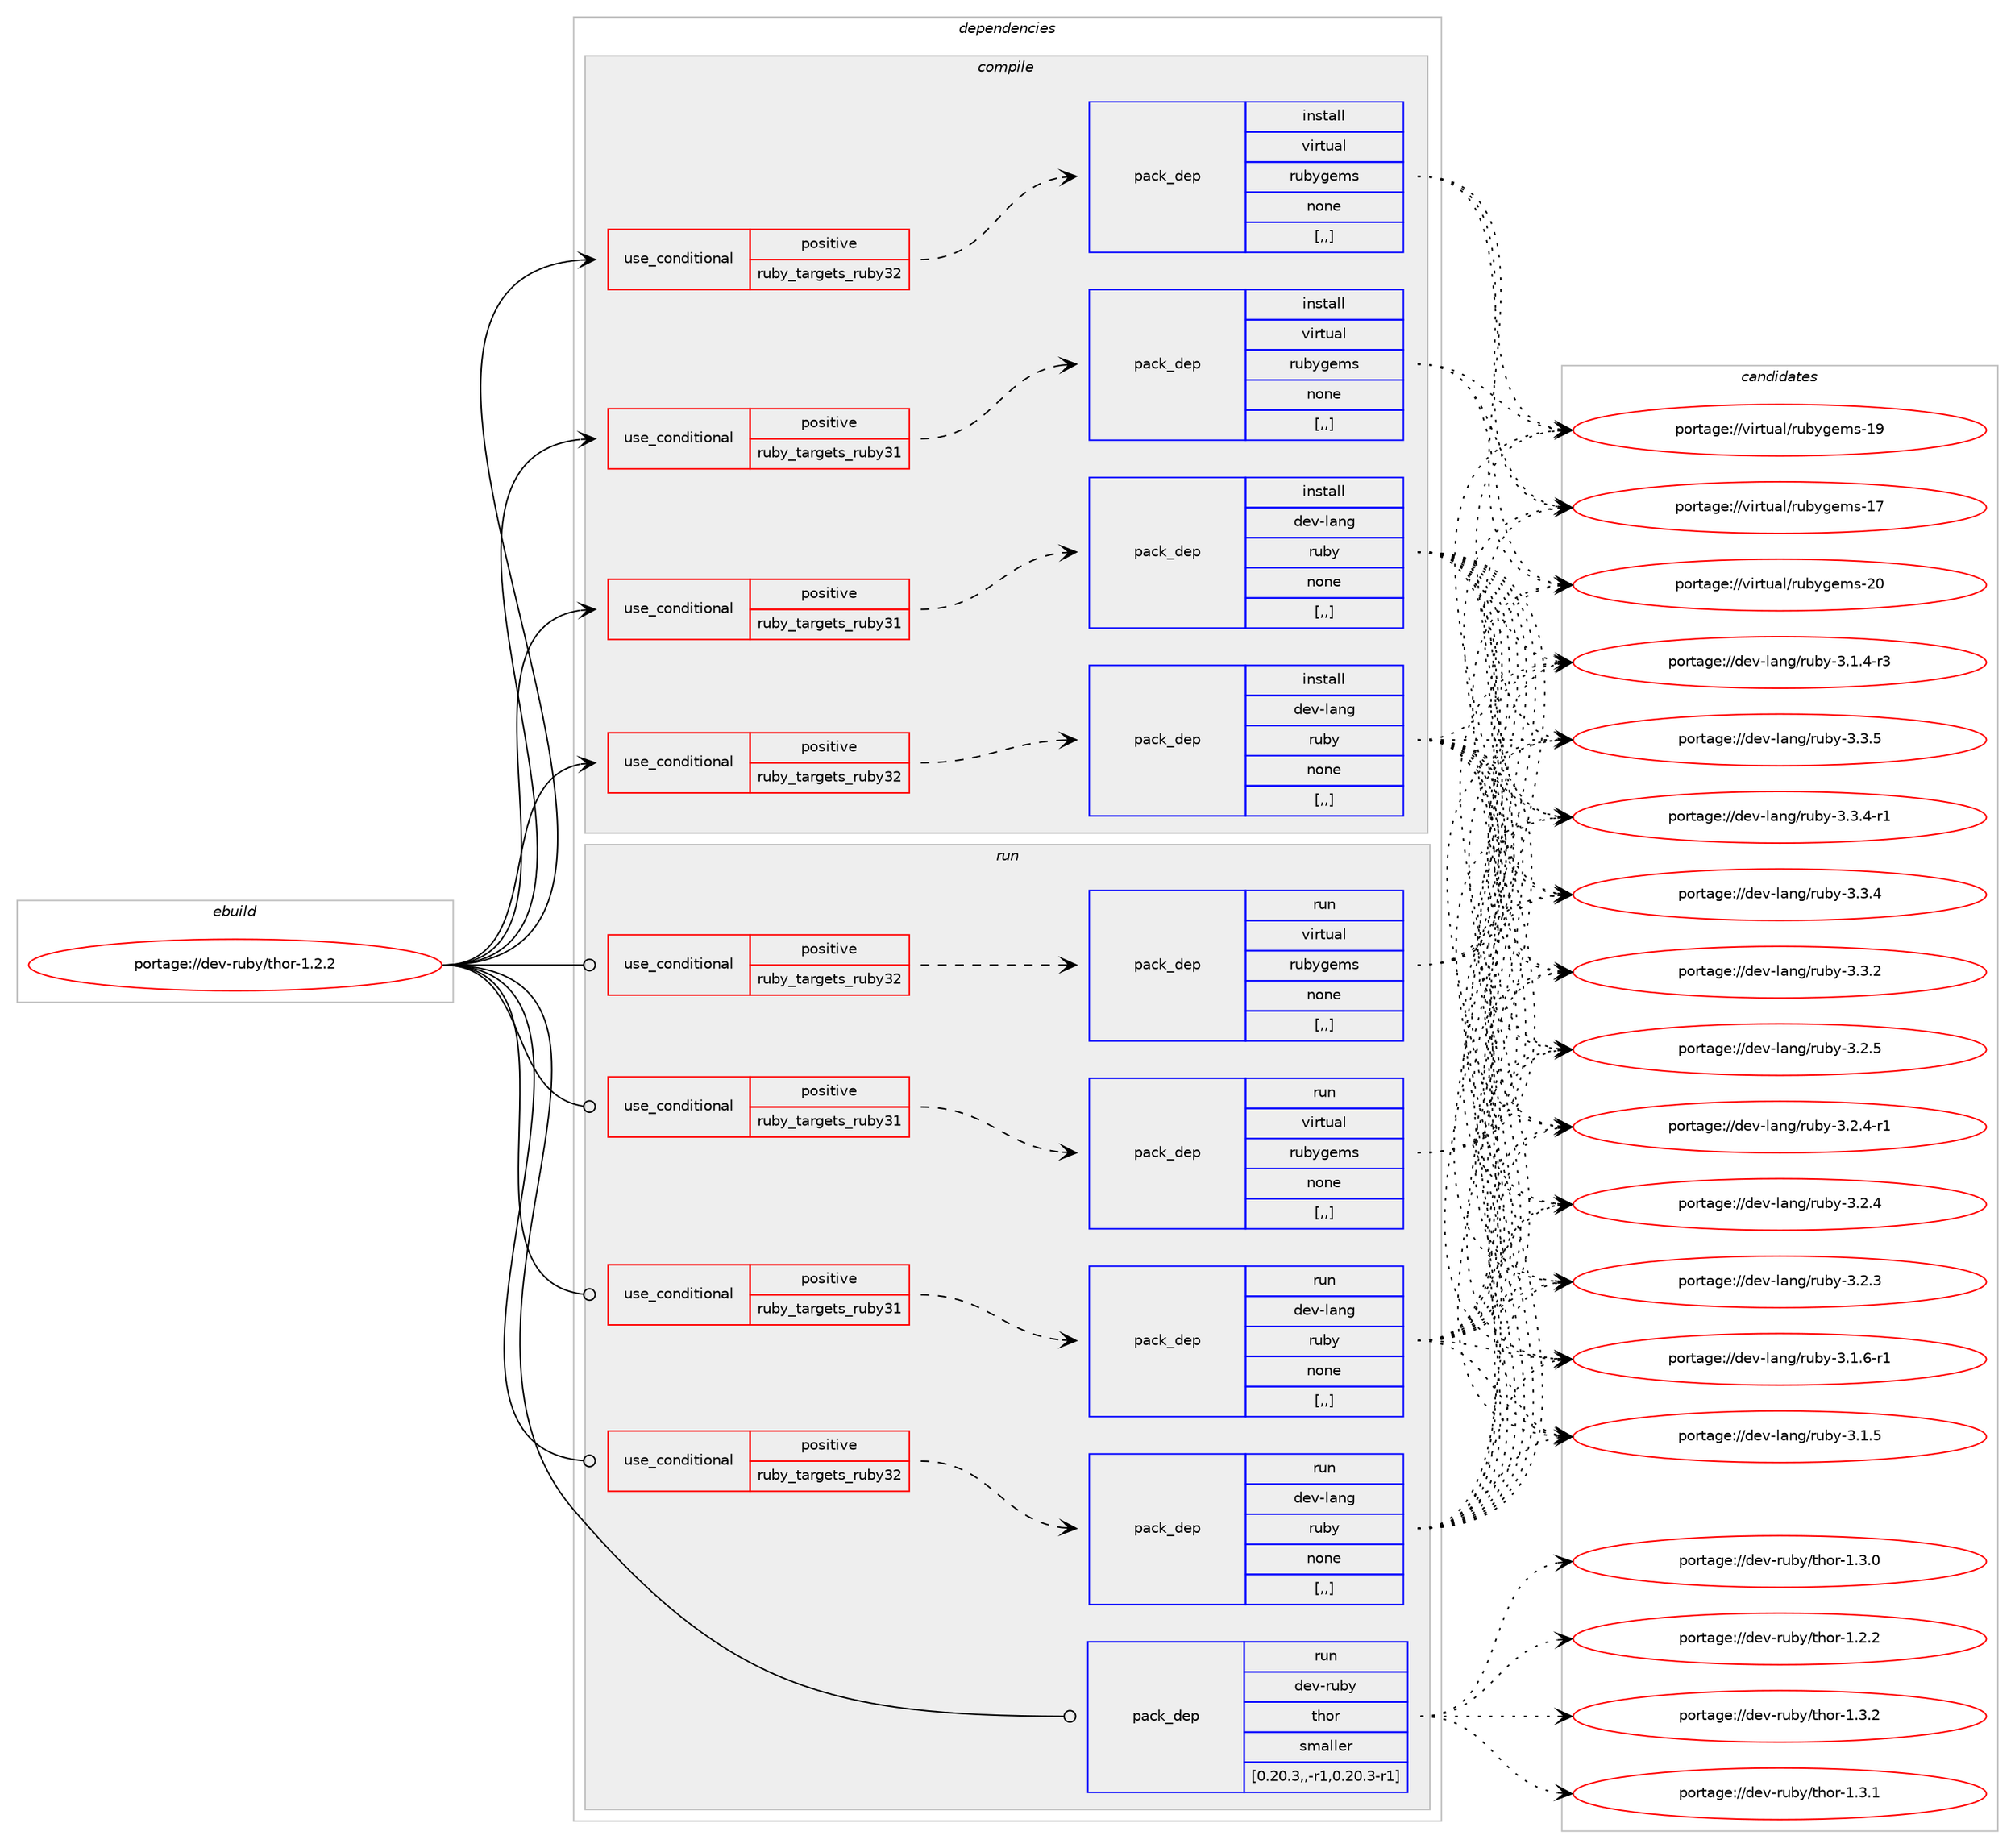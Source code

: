 digraph prolog {

# *************
# Graph options
# *************

newrank=true;
concentrate=true;
compound=true;
graph [rankdir=LR,fontname=Helvetica,fontsize=10,ranksep=1.5];#, ranksep=2.5, nodesep=0.2];
edge  [arrowhead=vee];
node  [fontname=Helvetica,fontsize=10];

# **********
# The ebuild
# **********

subgraph cluster_leftcol {
color=gray;
label=<<i>ebuild</i>>;
id [label="portage://dev-ruby/thor-1.2.2", color=red, width=4, href="../dev-ruby/thor-1.2.2.svg"];
}

# ****************
# The dependencies
# ****************

subgraph cluster_midcol {
color=gray;
label=<<i>dependencies</i>>;
subgraph cluster_compile {
fillcolor="#eeeeee";
style=filled;
label=<<i>compile</i>>;
subgraph cond189038 {
dependency702408 [label=<<TABLE BORDER="0" CELLBORDER="1" CELLSPACING="0" CELLPADDING="4"><TR><TD ROWSPAN="3" CELLPADDING="10">use_conditional</TD></TR><TR><TD>positive</TD></TR><TR><TD>ruby_targets_ruby31</TD></TR></TABLE>>, shape=none, color=red];
subgraph pack508386 {
dependency702409 [label=<<TABLE BORDER="0" CELLBORDER="1" CELLSPACING="0" CELLPADDING="4" WIDTH="220"><TR><TD ROWSPAN="6" CELLPADDING="30">pack_dep</TD></TR><TR><TD WIDTH="110">install</TD></TR><TR><TD>dev-lang</TD></TR><TR><TD>ruby</TD></TR><TR><TD>none</TD></TR><TR><TD>[,,]</TD></TR></TABLE>>, shape=none, color=blue];
}
dependency702408:e -> dependency702409:w [weight=20,style="dashed",arrowhead="vee"];
}
id:e -> dependency702408:w [weight=20,style="solid",arrowhead="vee"];
subgraph cond189039 {
dependency702410 [label=<<TABLE BORDER="0" CELLBORDER="1" CELLSPACING="0" CELLPADDING="4"><TR><TD ROWSPAN="3" CELLPADDING="10">use_conditional</TD></TR><TR><TD>positive</TD></TR><TR><TD>ruby_targets_ruby31</TD></TR></TABLE>>, shape=none, color=red];
subgraph pack508387 {
dependency702411 [label=<<TABLE BORDER="0" CELLBORDER="1" CELLSPACING="0" CELLPADDING="4" WIDTH="220"><TR><TD ROWSPAN="6" CELLPADDING="30">pack_dep</TD></TR><TR><TD WIDTH="110">install</TD></TR><TR><TD>virtual</TD></TR><TR><TD>rubygems</TD></TR><TR><TD>none</TD></TR><TR><TD>[,,]</TD></TR></TABLE>>, shape=none, color=blue];
}
dependency702410:e -> dependency702411:w [weight=20,style="dashed",arrowhead="vee"];
}
id:e -> dependency702410:w [weight=20,style="solid",arrowhead="vee"];
subgraph cond189040 {
dependency702412 [label=<<TABLE BORDER="0" CELLBORDER="1" CELLSPACING="0" CELLPADDING="4"><TR><TD ROWSPAN="3" CELLPADDING="10">use_conditional</TD></TR><TR><TD>positive</TD></TR><TR><TD>ruby_targets_ruby32</TD></TR></TABLE>>, shape=none, color=red];
subgraph pack508388 {
dependency702413 [label=<<TABLE BORDER="0" CELLBORDER="1" CELLSPACING="0" CELLPADDING="4" WIDTH="220"><TR><TD ROWSPAN="6" CELLPADDING="30">pack_dep</TD></TR><TR><TD WIDTH="110">install</TD></TR><TR><TD>dev-lang</TD></TR><TR><TD>ruby</TD></TR><TR><TD>none</TD></TR><TR><TD>[,,]</TD></TR></TABLE>>, shape=none, color=blue];
}
dependency702412:e -> dependency702413:w [weight=20,style="dashed",arrowhead="vee"];
}
id:e -> dependency702412:w [weight=20,style="solid",arrowhead="vee"];
subgraph cond189041 {
dependency702414 [label=<<TABLE BORDER="0" CELLBORDER="1" CELLSPACING="0" CELLPADDING="4"><TR><TD ROWSPAN="3" CELLPADDING="10">use_conditional</TD></TR><TR><TD>positive</TD></TR><TR><TD>ruby_targets_ruby32</TD></TR></TABLE>>, shape=none, color=red];
subgraph pack508389 {
dependency702415 [label=<<TABLE BORDER="0" CELLBORDER="1" CELLSPACING="0" CELLPADDING="4" WIDTH="220"><TR><TD ROWSPAN="6" CELLPADDING="30">pack_dep</TD></TR><TR><TD WIDTH="110">install</TD></TR><TR><TD>virtual</TD></TR><TR><TD>rubygems</TD></TR><TR><TD>none</TD></TR><TR><TD>[,,]</TD></TR></TABLE>>, shape=none, color=blue];
}
dependency702414:e -> dependency702415:w [weight=20,style="dashed",arrowhead="vee"];
}
id:e -> dependency702414:w [weight=20,style="solid",arrowhead="vee"];
}
subgraph cluster_compileandrun {
fillcolor="#eeeeee";
style=filled;
label=<<i>compile and run</i>>;
}
subgraph cluster_run {
fillcolor="#eeeeee";
style=filled;
label=<<i>run</i>>;
subgraph cond189042 {
dependency702416 [label=<<TABLE BORDER="0" CELLBORDER="1" CELLSPACING="0" CELLPADDING="4"><TR><TD ROWSPAN="3" CELLPADDING="10">use_conditional</TD></TR><TR><TD>positive</TD></TR><TR><TD>ruby_targets_ruby31</TD></TR></TABLE>>, shape=none, color=red];
subgraph pack508390 {
dependency702417 [label=<<TABLE BORDER="0" CELLBORDER="1" CELLSPACING="0" CELLPADDING="4" WIDTH="220"><TR><TD ROWSPAN="6" CELLPADDING="30">pack_dep</TD></TR><TR><TD WIDTH="110">run</TD></TR><TR><TD>dev-lang</TD></TR><TR><TD>ruby</TD></TR><TR><TD>none</TD></TR><TR><TD>[,,]</TD></TR></TABLE>>, shape=none, color=blue];
}
dependency702416:e -> dependency702417:w [weight=20,style="dashed",arrowhead="vee"];
}
id:e -> dependency702416:w [weight=20,style="solid",arrowhead="odot"];
subgraph cond189043 {
dependency702418 [label=<<TABLE BORDER="0" CELLBORDER="1" CELLSPACING="0" CELLPADDING="4"><TR><TD ROWSPAN="3" CELLPADDING="10">use_conditional</TD></TR><TR><TD>positive</TD></TR><TR><TD>ruby_targets_ruby31</TD></TR></TABLE>>, shape=none, color=red];
subgraph pack508391 {
dependency702419 [label=<<TABLE BORDER="0" CELLBORDER="1" CELLSPACING="0" CELLPADDING="4" WIDTH="220"><TR><TD ROWSPAN="6" CELLPADDING="30">pack_dep</TD></TR><TR><TD WIDTH="110">run</TD></TR><TR><TD>virtual</TD></TR><TR><TD>rubygems</TD></TR><TR><TD>none</TD></TR><TR><TD>[,,]</TD></TR></TABLE>>, shape=none, color=blue];
}
dependency702418:e -> dependency702419:w [weight=20,style="dashed",arrowhead="vee"];
}
id:e -> dependency702418:w [weight=20,style="solid",arrowhead="odot"];
subgraph cond189044 {
dependency702420 [label=<<TABLE BORDER="0" CELLBORDER="1" CELLSPACING="0" CELLPADDING="4"><TR><TD ROWSPAN="3" CELLPADDING="10">use_conditional</TD></TR><TR><TD>positive</TD></TR><TR><TD>ruby_targets_ruby32</TD></TR></TABLE>>, shape=none, color=red];
subgraph pack508392 {
dependency702421 [label=<<TABLE BORDER="0" CELLBORDER="1" CELLSPACING="0" CELLPADDING="4" WIDTH="220"><TR><TD ROWSPAN="6" CELLPADDING="30">pack_dep</TD></TR><TR><TD WIDTH="110">run</TD></TR><TR><TD>dev-lang</TD></TR><TR><TD>ruby</TD></TR><TR><TD>none</TD></TR><TR><TD>[,,]</TD></TR></TABLE>>, shape=none, color=blue];
}
dependency702420:e -> dependency702421:w [weight=20,style="dashed",arrowhead="vee"];
}
id:e -> dependency702420:w [weight=20,style="solid",arrowhead="odot"];
subgraph cond189045 {
dependency702422 [label=<<TABLE BORDER="0" CELLBORDER="1" CELLSPACING="0" CELLPADDING="4"><TR><TD ROWSPAN="3" CELLPADDING="10">use_conditional</TD></TR><TR><TD>positive</TD></TR><TR><TD>ruby_targets_ruby32</TD></TR></TABLE>>, shape=none, color=red];
subgraph pack508393 {
dependency702423 [label=<<TABLE BORDER="0" CELLBORDER="1" CELLSPACING="0" CELLPADDING="4" WIDTH="220"><TR><TD ROWSPAN="6" CELLPADDING="30">pack_dep</TD></TR><TR><TD WIDTH="110">run</TD></TR><TR><TD>virtual</TD></TR><TR><TD>rubygems</TD></TR><TR><TD>none</TD></TR><TR><TD>[,,]</TD></TR></TABLE>>, shape=none, color=blue];
}
dependency702422:e -> dependency702423:w [weight=20,style="dashed",arrowhead="vee"];
}
id:e -> dependency702422:w [weight=20,style="solid",arrowhead="odot"];
subgraph pack508394 {
dependency702424 [label=<<TABLE BORDER="0" CELLBORDER="1" CELLSPACING="0" CELLPADDING="4" WIDTH="220"><TR><TD ROWSPAN="6" CELLPADDING="30">pack_dep</TD></TR><TR><TD WIDTH="110">run</TD></TR><TR><TD>dev-ruby</TD></TR><TR><TD>thor</TD></TR><TR><TD>smaller</TD></TR><TR><TD>[0.20.3,,-r1,0.20.3-r1]</TD></TR></TABLE>>, shape=none, color=blue];
}
id:e -> dependency702424:w [weight=20,style="solid",arrowhead="odot"];
}
}

# **************
# The candidates
# **************

subgraph cluster_choices {
rank=same;
color=gray;
label=<<i>candidates</i>>;

subgraph choice508386 {
color=black;
nodesep=1;
choice10010111845108971101034711411798121455146514653 [label="portage://dev-lang/ruby-3.3.5", color=red, width=4,href="../dev-lang/ruby-3.3.5.svg"];
choice100101118451089711010347114117981214551465146524511449 [label="portage://dev-lang/ruby-3.3.4-r1", color=red, width=4,href="../dev-lang/ruby-3.3.4-r1.svg"];
choice10010111845108971101034711411798121455146514652 [label="portage://dev-lang/ruby-3.3.4", color=red, width=4,href="../dev-lang/ruby-3.3.4.svg"];
choice10010111845108971101034711411798121455146514650 [label="portage://dev-lang/ruby-3.3.2", color=red, width=4,href="../dev-lang/ruby-3.3.2.svg"];
choice10010111845108971101034711411798121455146504653 [label="portage://dev-lang/ruby-3.2.5", color=red, width=4,href="../dev-lang/ruby-3.2.5.svg"];
choice100101118451089711010347114117981214551465046524511449 [label="portage://dev-lang/ruby-3.2.4-r1", color=red, width=4,href="../dev-lang/ruby-3.2.4-r1.svg"];
choice10010111845108971101034711411798121455146504652 [label="portage://dev-lang/ruby-3.2.4", color=red, width=4,href="../dev-lang/ruby-3.2.4.svg"];
choice10010111845108971101034711411798121455146504651 [label="portage://dev-lang/ruby-3.2.3", color=red, width=4,href="../dev-lang/ruby-3.2.3.svg"];
choice100101118451089711010347114117981214551464946544511449 [label="portage://dev-lang/ruby-3.1.6-r1", color=red, width=4,href="../dev-lang/ruby-3.1.6-r1.svg"];
choice10010111845108971101034711411798121455146494653 [label="portage://dev-lang/ruby-3.1.5", color=red, width=4,href="../dev-lang/ruby-3.1.5.svg"];
choice100101118451089711010347114117981214551464946524511451 [label="portage://dev-lang/ruby-3.1.4-r3", color=red, width=4,href="../dev-lang/ruby-3.1.4-r3.svg"];
dependency702409:e -> choice10010111845108971101034711411798121455146514653:w [style=dotted,weight="100"];
dependency702409:e -> choice100101118451089711010347114117981214551465146524511449:w [style=dotted,weight="100"];
dependency702409:e -> choice10010111845108971101034711411798121455146514652:w [style=dotted,weight="100"];
dependency702409:e -> choice10010111845108971101034711411798121455146514650:w [style=dotted,weight="100"];
dependency702409:e -> choice10010111845108971101034711411798121455146504653:w [style=dotted,weight="100"];
dependency702409:e -> choice100101118451089711010347114117981214551465046524511449:w [style=dotted,weight="100"];
dependency702409:e -> choice10010111845108971101034711411798121455146504652:w [style=dotted,weight="100"];
dependency702409:e -> choice10010111845108971101034711411798121455146504651:w [style=dotted,weight="100"];
dependency702409:e -> choice100101118451089711010347114117981214551464946544511449:w [style=dotted,weight="100"];
dependency702409:e -> choice10010111845108971101034711411798121455146494653:w [style=dotted,weight="100"];
dependency702409:e -> choice100101118451089711010347114117981214551464946524511451:w [style=dotted,weight="100"];
}
subgraph choice508387 {
color=black;
nodesep=1;
choice118105114116117971084711411798121103101109115455048 [label="portage://virtual/rubygems-20", color=red, width=4,href="../virtual/rubygems-20.svg"];
choice118105114116117971084711411798121103101109115454957 [label="portage://virtual/rubygems-19", color=red, width=4,href="../virtual/rubygems-19.svg"];
choice118105114116117971084711411798121103101109115454955 [label="portage://virtual/rubygems-17", color=red, width=4,href="../virtual/rubygems-17.svg"];
dependency702411:e -> choice118105114116117971084711411798121103101109115455048:w [style=dotted,weight="100"];
dependency702411:e -> choice118105114116117971084711411798121103101109115454957:w [style=dotted,weight="100"];
dependency702411:e -> choice118105114116117971084711411798121103101109115454955:w [style=dotted,weight="100"];
}
subgraph choice508388 {
color=black;
nodesep=1;
choice10010111845108971101034711411798121455146514653 [label="portage://dev-lang/ruby-3.3.5", color=red, width=4,href="../dev-lang/ruby-3.3.5.svg"];
choice100101118451089711010347114117981214551465146524511449 [label="portage://dev-lang/ruby-3.3.4-r1", color=red, width=4,href="../dev-lang/ruby-3.3.4-r1.svg"];
choice10010111845108971101034711411798121455146514652 [label="portage://dev-lang/ruby-3.3.4", color=red, width=4,href="../dev-lang/ruby-3.3.4.svg"];
choice10010111845108971101034711411798121455146514650 [label="portage://dev-lang/ruby-3.3.2", color=red, width=4,href="../dev-lang/ruby-3.3.2.svg"];
choice10010111845108971101034711411798121455146504653 [label="portage://dev-lang/ruby-3.2.5", color=red, width=4,href="../dev-lang/ruby-3.2.5.svg"];
choice100101118451089711010347114117981214551465046524511449 [label="portage://dev-lang/ruby-3.2.4-r1", color=red, width=4,href="../dev-lang/ruby-3.2.4-r1.svg"];
choice10010111845108971101034711411798121455146504652 [label="portage://dev-lang/ruby-3.2.4", color=red, width=4,href="../dev-lang/ruby-3.2.4.svg"];
choice10010111845108971101034711411798121455146504651 [label="portage://dev-lang/ruby-3.2.3", color=red, width=4,href="../dev-lang/ruby-3.2.3.svg"];
choice100101118451089711010347114117981214551464946544511449 [label="portage://dev-lang/ruby-3.1.6-r1", color=red, width=4,href="../dev-lang/ruby-3.1.6-r1.svg"];
choice10010111845108971101034711411798121455146494653 [label="portage://dev-lang/ruby-3.1.5", color=red, width=4,href="../dev-lang/ruby-3.1.5.svg"];
choice100101118451089711010347114117981214551464946524511451 [label="portage://dev-lang/ruby-3.1.4-r3", color=red, width=4,href="../dev-lang/ruby-3.1.4-r3.svg"];
dependency702413:e -> choice10010111845108971101034711411798121455146514653:w [style=dotted,weight="100"];
dependency702413:e -> choice100101118451089711010347114117981214551465146524511449:w [style=dotted,weight="100"];
dependency702413:e -> choice10010111845108971101034711411798121455146514652:w [style=dotted,weight="100"];
dependency702413:e -> choice10010111845108971101034711411798121455146514650:w [style=dotted,weight="100"];
dependency702413:e -> choice10010111845108971101034711411798121455146504653:w [style=dotted,weight="100"];
dependency702413:e -> choice100101118451089711010347114117981214551465046524511449:w [style=dotted,weight="100"];
dependency702413:e -> choice10010111845108971101034711411798121455146504652:w [style=dotted,weight="100"];
dependency702413:e -> choice10010111845108971101034711411798121455146504651:w [style=dotted,weight="100"];
dependency702413:e -> choice100101118451089711010347114117981214551464946544511449:w [style=dotted,weight="100"];
dependency702413:e -> choice10010111845108971101034711411798121455146494653:w [style=dotted,weight="100"];
dependency702413:e -> choice100101118451089711010347114117981214551464946524511451:w [style=dotted,weight="100"];
}
subgraph choice508389 {
color=black;
nodesep=1;
choice118105114116117971084711411798121103101109115455048 [label="portage://virtual/rubygems-20", color=red, width=4,href="../virtual/rubygems-20.svg"];
choice118105114116117971084711411798121103101109115454957 [label="portage://virtual/rubygems-19", color=red, width=4,href="../virtual/rubygems-19.svg"];
choice118105114116117971084711411798121103101109115454955 [label="portage://virtual/rubygems-17", color=red, width=4,href="../virtual/rubygems-17.svg"];
dependency702415:e -> choice118105114116117971084711411798121103101109115455048:w [style=dotted,weight="100"];
dependency702415:e -> choice118105114116117971084711411798121103101109115454957:w [style=dotted,weight="100"];
dependency702415:e -> choice118105114116117971084711411798121103101109115454955:w [style=dotted,weight="100"];
}
subgraph choice508390 {
color=black;
nodesep=1;
choice10010111845108971101034711411798121455146514653 [label="portage://dev-lang/ruby-3.3.5", color=red, width=4,href="../dev-lang/ruby-3.3.5.svg"];
choice100101118451089711010347114117981214551465146524511449 [label="portage://dev-lang/ruby-3.3.4-r1", color=red, width=4,href="../dev-lang/ruby-3.3.4-r1.svg"];
choice10010111845108971101034711411798121455146514652 [label="portage://dev-lang/ruby-3.3.4", color=red, width=4,href="../dev-lang/ruby-3.3.4.svg"];
choice10010111845108971101034711411798121455146514650 [label="portage://dev-lang/ruby-3.3.2", color=red, width=4,href="../dev-lang/ruby-3.3.2.svg"];
choice10010111845108971101034711411798121455146504653 [label="portage://dev-lang/ruby-3.2.5", color=red, width=4,href="../dev-lang/ruby-3.2.5.svg"];
choice100101118451089711010347114117981214551465046524511449 [label="portage://dev-lang/ruby-3.2.4-r1", color=red, width=4,href="../dev-lang/ruby-3.2.4-r1.svg"];
choice10010111845108971101034711411798121455146504652 [label="portage://dev-lang/ruby-3.2.4", color=red, width=4,href="../dev-lang/ruby-3.2.4.svg"];
choice10010111845108971101034711411798121455146504651 [label="portage://dev-lang/ruby-3.2.3", color=red, width=4,href="../dev-lang/ruby-3.2.3.svg"];
choice100101118451089711010347114117981214551464946544511449 [label="portage://dev-lang/ruby-3.1.6-r1", color=red, width=4,href="../dev-lang/ruby-3.1.6-r1.svg"];
choice10010111845108971101034711411798121455146494653 [label="portage://dev-lang/ruby-3.1.5", color=red, width=4,href="../dev-lang/ruby-3.1.5.svg"];
choice100101118451089711010347114117981214551464946524511451 [label="portage://dev-lang/ruby-3.1.4-r3", color=red, width=4,href="../dev-lang/ruby-3.1.4-r3.svg"];
dependency702417:e -> choice10010111845108971101034711411798121455146514653:w [style=dotted,weight="100"];
dependency702417:e -> choice100101118451089711010347114117981214551465146524511449:w [style=dotted,weight="100"];
dependency702417:e -> choice10010111845108971101034711411798121455146514652:w [style=dotted,weight="100"];
dependency702417:e -> choice10010111845108971101034711411798121455146514650:w [style=dotted,weight="100"];
dependency702417:e -> choice10010111845108971101034711411798121455146504653:w [style=dotted,weight="100"];
dependency702417:e -> choice100101118451089711010347114117981214551465046524511449:w [style=dotted,weight="100"];
dependency702417:e -> choice10010111845108971101034711411798121455146504652:w [style=dotted,weight="100"];
dependency702417:e -> choice10010111845108971101034711411798121455146504651:w [style=dotted,weight="100"];
dependency702417:e -> choice100101118451089711010347114117981214551464946544511449:w [style=dotted,weight="100"];
dependency702417:e -> choice10010111845108971101034711411798121455146494653:w [style=dotted,weight="100"];
dependency702417:e -> choice100101118451089711010347114117981214551464946524511451:w [style=dotted,weight="100"];
}
subgraph choice508391 {
color=black;
nodesep=1;
choice118105114116117971084711411798121103101109115455048 [label="portage://virtual/rubygems-20", color=red, width=4,href="../virtual/rubygems-20.svg"];
choice118105114116117971084711411798121103101109115454957 [label="portage://virtual/rubygems-19", color=red, width=4,href="../virtual/rubygems-19.svg"];
choice118105114116117971084711411798121103101109115454955 [label="portage://virtual/rubygems-17", color=red, width=4,href="../virtual/rubygems-17.svg"];
dependency702419:e -> choice118105114116117971084711411798121103101109115455048:w [style=dotted,weight="100"];
dependency702419:e -> choice118105114116117971084711411798121103101109115454957:w [style=dotted,weight="100"];
dependency702419:e -> choice118105114116117971084711411798121103101109115454955:w [style=dotted,weight="100"];
}
subgraph choice508392 {
color=black;
nodesep=1;
choice10010111845108971101034711411798121455146514653 [label="portage://dev-lang/ruby-3.3.5", color=red, width=4,href="../dev-lang/ruby-3.3.5.svg"];
choice100101118451089711010347114117981214551465146524511449 [label="portage://dev-lang/ruby-3.3.4-r1", color=red, width=4,href="../dev-lang/ruby-3.3.4-r1.svg"];
choice10010111845108971101034711411798121455146514652 [label="portage://dev-lang/ruby-3.3.4", color=red, width=4,href="../dev-lang/ruby-3.3.4.svg"];
choice10010111845108971101034711411798121455146514650 [label="portage://dev-lang/ruby-3.3.2", color=red, width=4,href="../dev-lang/ruby-3.3.2.svg"];
choice10010111845108971101034711411798121455146504653 [label="portage://dev-lang/ruby-3.2.5", color=red, width=4,href="../dev-lang/ruby-3.2.5.svg"];
choice100101118451089711010347114117981214551465046524511449 [label="portage://dev-lang/ruby-3.2.4-r1", color=red, width=4,href="../dev-lang/ruby-3.2.4-r1.svg"];
choice10010111845108971101034711411798121455146504652 [label="portage://dev-lang/ruby-3.2.4", color=red, width=4,href="../dev-lang/ruby-3.2.4.svg"];
choice10010111845108971101034711411798121455146504651 [label="portage://dev-lang/ruby-3.2.3", color=red, width=4,href="../dev-lang/ruby-3.2.3.svg"];
choice100101118451089711010347114117981214551464946544511449 [label="portage://dev-lang/ruby-3.1.6-r1", color=red, width=4,href="../dev-lang/ruby-3.1.6-r1.svg"];
choice10010111845108971101034711411798121455146494653 [label="portage://dev-lang/ruby-3.1.5", color=red, width=4,href="../dev-lang/ruby-3.1.5.svg"];
choice100101118451089711010347114117981214551464946524511451 [label="portage://dev-lang/ruby-3.1.4-r3", color=red, width=4,href="../dev-lang/ruby-3.1.4-r3.svg"];
dependency702421:e -> choice10010111845108971101034711411798121455146514653:w [style=dotted,weight="100"];
dependency702421:e -> choice100101118451089711010347114117981214551465146524511449:w [style=dotted,weight="100"];
dependency702421:e -> choice10010111845108971101034711411798121455146514652:w [style=dotted,weight="100"];
dependency702421:e -> choice10010111845108971101034711411798121455146514650:w [style=dotted,weight="100"];
dependency702421:e -> choice10010111845108971101034711411798121455146504653:w [style=dotted,weight="100"];
dependency702421:e -> choice100101118451089711010347114117981214551465046524511449:w [style=dotted,weight="100"];
dependency702421:e -> choice10010111845108971101034711411798121455146504652:w [style=dotted,weight="100"];
dependency702421:e -> choice10010111845108971101034711411798121455146504651:w [style=dotted,weight="100"];
dependency702421:e -> choice100101118451089711010347114117981214551464946544511449:w [style=dotted,weight="100"];
dependency702421:e -> choice10010111845108971101034711411798121455146494653:w [style=dotted,weight="100"];
dependency702421:e -> choice100101118451089711010347114117981214551464946524511451:w [style=dotted,weight="100"];
}
subgraph choice508393 {
color=black;
nodesep=1;
choice118105114116117971084711411798121103101109115455048 [label="portage://virtual/rubygems-20", color=red, width=4,href="../virtual/rubygems-20.svg"];
choice118105114116117971084711411798121103101109115454957 [label="portage://virtual/rubygems-19", color=red, width=4,href="../virtual/rubygems-19.svg"];
choice118105114116117971084711411798121103101109115454955 [label="portage://virtual/rubygems-17", color=red, width=4,href="../virtual/rubygems-17.svg"];
dependency702423:e -> choice118105114116117971084711411798121103101109115455048:w [style=dotted,weight="100"];
dependency702423:e -> choice118105114116117971084711411798121103101109115454957:w [style=dotted,weight="100"];
dependency702423:e -> choice118105114116117971084711411798121103101109115454955:w [style=dotted,weight="100"];
}
subgraph choice508394 {
color=black;
nodesep=1;
choice100101118451141179812147116104111114454946514650 [label="portage://dev-ruby/thor-1.3.2", color=red, width=4,href="../dev-ruby/thor-1.3.2.svg"];
choice100101118451141179812147116104111114454946514649 [label="portage://dev-ruby/thor-1.3.1", color=red, width=4,href="../dev-ruby/thor-1.3.1.svg"];
choice100101118451141179812147116104111114454946514648 [label="portage://dev-ruby/thor-1.3.0", color=red, width=4,href="../dev-ruby/thor-1.3.0.svg"];
choice100101118451141179812147116104111114454946504650 [label="portage://dev-ruby/thor-1.2.2", color=red, width=4,href="../dev-ruby/thor-1.2.2.svg"];
dependency702424:e -> choice100101118451141179812147116104111114454946514650:w [style=dotted,weight="100"];
dependency702424:e -> choice100101118451141179812147116104111114454946514649:w [style=dotted,weight="100"];
dependency702424:e -> choice100101118451141179812147116104111114454946514648:w [style=dotted,weight="100"];
dependency702424:e -> choice100101118451141179812147116104111114454946504650:w [style=dotted,weight="100"];
}
}

}
